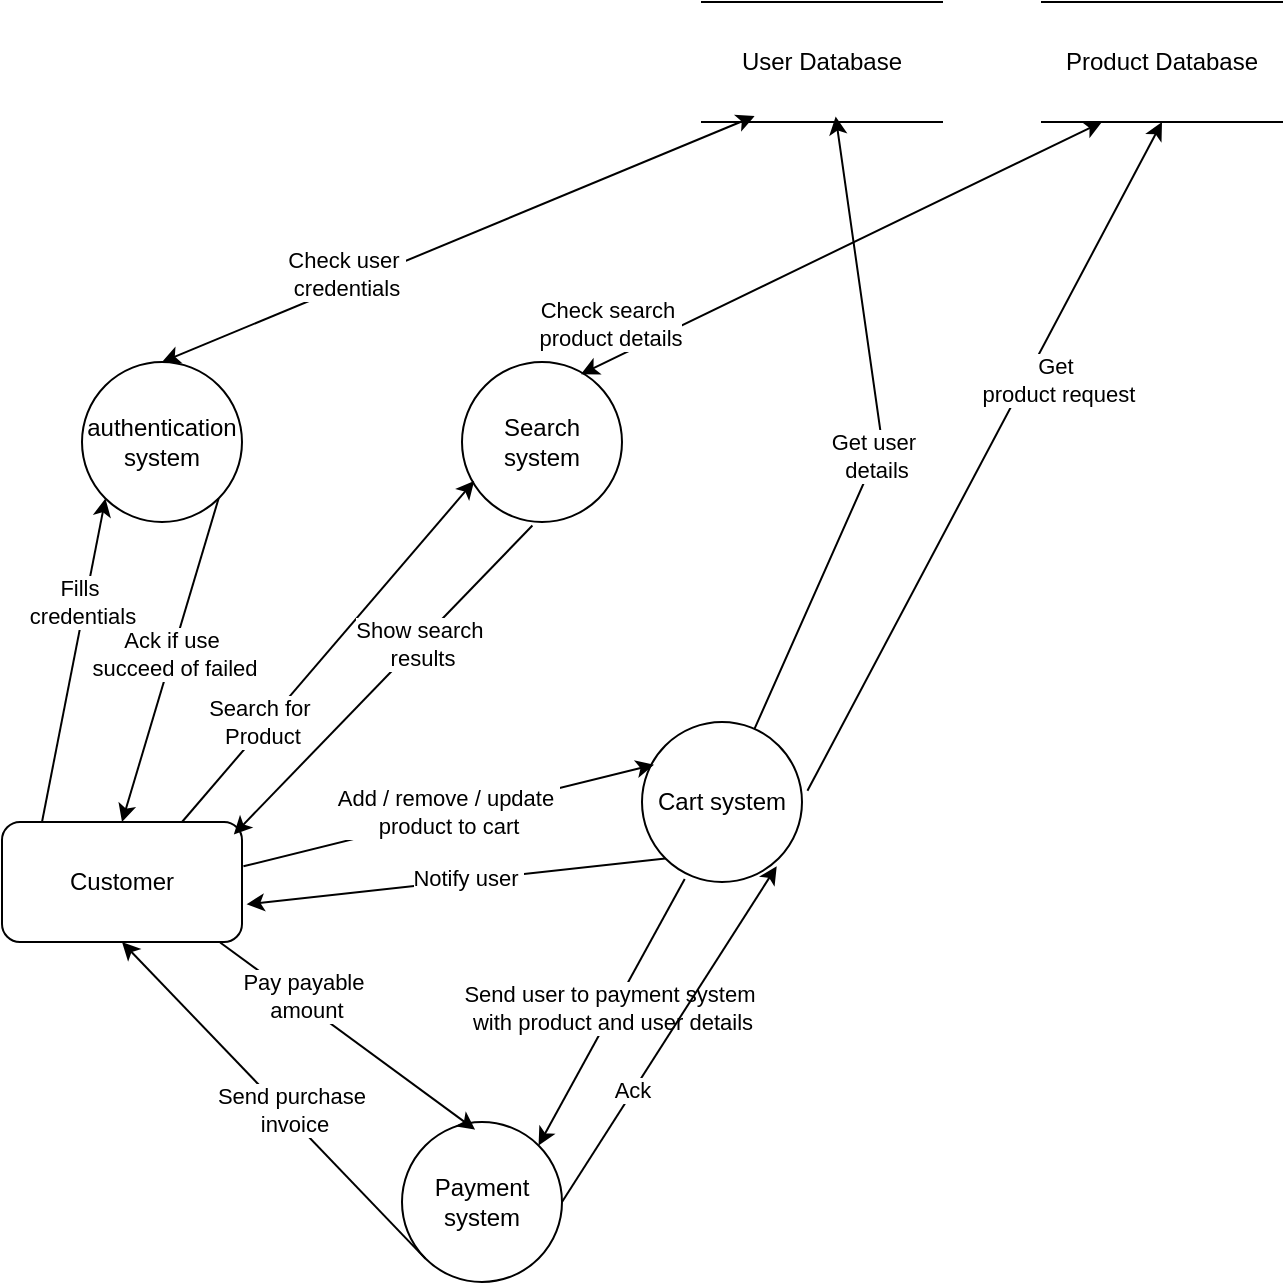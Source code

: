 <mxfile version="24.7.15">
  <diagram name="Page-1" id="ASrIeg8LC_anMJ18d5me">
    <mxGraphModel dx="1496" dy="589" grid="1" gridSize="10" guides="1" tooltips="1" connect="1" arrows="1" fold="1" page="1" pageScale="1" pageWidth="850" pageHeight="1100" math="0" shadow="0">
      <root>
        <mxCell id="0" />
        <mxCell id="1" parent="0" />
        <mxCell id="VV9Wg5G-LnrfG6iu8E-k-1" value="Customer" style="rounded=1;whiteSpace=wrap;html=1;" vertex="1" parent="1">
          <mxGeometry x="30" y="420" width="120" height="60" as="geometry" />
        </mxCell>
        <mxCell id="VV9Wg5G-LnrfG6iu8E-k-2" value="Search system" style="ellipse;whiteSpace=wrap;html=1;aspect=fixed;" vertex="1" parent="1">
          <mxGeometry x="260" y="190" width="80" height="80" as="geometry" />
        </mxCell>
        <mxCell id="VV9Wg5G-LnrfG6iu8E-k-3" value="Cart system" style="ellipse;whiteSpace=wrap;html=1;aspect=fixed;" vertex="1" parent="1">
          <mxGeometry x="350" y="370" width="80" height="80" as="geometry" />
        </mxCell>
        <mxCell id="VV9Wg5G-LnrfG6iu8E-k-4" value="Payment system" style="ellipse;whiteSpace=wrap;html=1;aspect=fixed;" vertex="1" parent="1">
          <mxGeometry x="230" y="570" width="80" height="80" as="geometry" />
        </mxCell>
        <mxCell id="VV9Wg5G-LnrfG6iu8E-k-5" value="authentication system" style="ellipse;whiteSpace=wrap;html=1;aspect=fixed;" vertex="1" parent="1">
          <mxGeometry x="70" y="190" width="80" height="80" as="geometry" />
        </mxCell>
        <mxCell id="VV9Wg5G-LnrfG6iu8E-k-6" value="User Database" style="shape=partialRectangle;whiteSpace=wrap;html=1;left=0;right=0;fillColor=none;" vertex="1" parent="1">
          <mxGeometry x="380" y="10" width="120" height="60" as="geometry" />
        </mxCell>
        <mxCell id="VV9Wg5G-LnrfG6iu8E-k-7" value="Product Database" style="shape=partialRectangle;whiteSpace=wrap;html=1;left=0;right=0;fillColor=none;" vertex="1" parent="1">
          <mxGeometry x="550" y="10" width="120" height="60" as="geometry" />
        </mxCell>
        <mxCell id="VV9Wg5G-LnrfG6iu8E-k-8" value="" style="endArrow=classic;html=1;rounded=0;entryX=0;entryY=1;entryDx=0;entryDy=0;" edge="1" parent="1" target="VV9Wg5G-LnrfG6iu8E-k-5">
          <mxGeometry width="50" height="50" relative="1" as="geometry">
            <mxPoint x="50" y="420" as="sourcePoint" />
            <mxPoint x="100" y="370" as="targetPoint" />
          </mxGeometry>
        </mxCell>
        <mxCell id="VV9Wg5G-LnrfG6iu8E-k-9" value="Fills&amp;nbsp;&lt;div&gt;credentials&lt;/div&gt;" style="edgeLabel;html=1;align=center;verticalAlign=middle;resizable=0;points=[];" vertex="1" connectable="0" parent="VV9Wg5G-LnrfG6iu8E-k-8">
          <mxGeometry x="0.082" y="-2" relative="1" as="geometry">
            <mxPoint x="1" y="-23" as="offset" />
          </mxGeometry>
        </mxCell>
        <mxCell id="VV9Wg5G-LnrfG6iu8E-k-10" value="" style="endArrow=classic;html=1;rounded=0;exitX=1;exitY=1;exitDx=0;exitDy=0;entryX=0.5;entryY=0;entryDx=0;entryDy=0;" edge="1" parent="1" source="VV9Wg5G-LnrfG6iu8E-k-5" target="VV9Wg5G-LnrfG6iu8E-k-1">
          <mxGeometry width="50" height="50" relative="1" as="geometry">
            <mxPoint x="130" y="370" as="sourcePoint" />
            <mxPoint x="180" y="320" as="targetPoint" />
          </mxGeometry>
        </mxCell>
        <mxCell id="VV9Wg5G-LnrfG6iu8E-k-11" value="Ack if use&amp;nbsp;&lt;div&gt;succeed of failed&lt;/div&gt;" style="edgeLabel;html=1;align=center;verticalAlign=middle;resizable=0;points=[];" vertex="1" connectable="0" parent="VV9Wg5G-LnrfG6iu8E-k-10">
          <mxGeometry x="-0.047" relative="1" as="geometry">
            <mxPoint as="offset" />
          </mxGeometry>
        </mxCell>
        <mxCell id="VV9Wg5G-LnrfG6iu8E-k-12" value="" style="endArrow=classic;startArrow=classic;html=1;rounded=0;exitX=0.5;exitY=0;exitDx=0;exitDy=0;entryX=0.219;entryY=0.951;entryDx=0;entryDy=0;entryPerimeter=0;" edge="1" parent="1" source="VV9Wg5G-LnrfG6iu8E-k-5" target="VV9Wg5G-LnrfG6iu8E-k-6">
          <mxGeometry width="50" height="50" relative="1" as="geometry">
            <mxPoint x="80" y="170" as="sourcePoint" />
            <mxPoint x="130" y="120" as="targetPoint" />
          </mxGeometry>
        </mxCell>
        <mxCell id="VV9Wg5G-LnrfG6iu8E-k-13" value="Check user&amp;nbsp;&lt;div&gt;credentials&lt;/div&gt;" style="edgeLabel;html=1;align=center;verticalAlign=middle;resizable=0;points=[];" vertex="1" connectable="0" parent="VV9Wg5G-LnrfG6iu8E-k-12">
          <mxGeometry x="0.235" relative="1" as="geometry">
            <mxPoint x="-91" y="32" as="offset" />
          </mxGeometry>
        </mxCell>
        <mxCell id="VV9Wg5G-LnrfG6iu8E-k-14" value="" style="endArrow=classic;html=1;rounded=0;entryX=0.076;entryY=0.744;entryDx=0;entryDy=0;entryPerimeter=0;" edge="1" parent="1" target="VV9Wg5G-LnrfG6iu8E-k-2">
          <mxGeometry width="50" height="50" relative="1" as="geometry">
            <mxPoint x="120" y="420" as="sourcePoint" />
            <mxPoint x="170" y="370" as="targetPoint" />
          </mxGeometry>
        </mxCell>
        <mxCell id="VV9Wg5G-LnrfG6iu8E-k-15" value="Search for&amp;nbsp;&lt;div&gt;Product&lt;/div&gt;" style="edgeLabel;html=1;align=center;verticalAlign=middle;resizable=0;points=[];" vertex="1" connectable="0" parent="VV9Wg5G-LnrfG6iu8E-k-14">
          <mxGeometry x="-0.017" y="3" relative="1" as="geometry">
            <mxPoint x="-30" y="36" as="offset" />
          </mxGeometry>
        </mxCell>
        <mxCell id="VV9Wg5G-LnrfG6iu8E-k-16" value="" style="endArrow=classic;html=1;rounded=0;exitX=0.44;exitY=1.022;exitDx=0;exitDy=0;exitPerimeter=0;entryX=0.966;entryY=0.104;entryDx=0;entryDy=0;entryPerimeter=0;" edge="1" parent="1" source="VV9Wg5G-LnrfG6iu8E-k-2" target="VV9Wg5G-LnrfG6iu8E-k-1">
          <mxGeometry width="50" height="50" relative="1" as="geometry">
            <mxPoint x="220" y="380" as="sourcePoint" />
            <mxPoint x="270" y="330" as="targetPoint" />
          </mxGeometry>
        </mxCell>
        <mxCell id="VV9Wg5G-LnrfG6iu8E-k-17" value="Show search&amp;nbsp;&lt;div&gt;results&lt;/div&gt;" style="edgeLabel;html=1;align=center;verticalAlign=middle;resizable=0;points=[];" vertex="1" connectable="0" parent="VV9Wg5G-LnrfG6iu8E-k-16">
          <mxGeometry x="-0.251" y="1" relative="1" as="geometry">
            <mxPoint as="offset" />
          </mxGeometry>
        </mxCell>
        <mxCell id="VV9Wg5G-LnrfG6iu8E-k-18" value="" style="endArrow=classic;startArrow=classic;html=1;rounded=0;exitX=0.744;exitY=0.076;exitDx=0;exitDy=0;exitPerimeter=0;entryX=0.25;entryY=1;entryDx=0;entryDy=0;" edge="1" parent="1" source="VV9Wg5G-LnrfG6iu8E-k-2" target="VV9Wg5G-LnrfG6iu8E-k-7">
          <mxGeometry width="50" height="50" relative="1" as="geometry">
            <mxPoint x="320" y="190" as="sourcePoint" />
            <mxPoint x="370" y="140" as="targetPoint" />
          </mxGeometry>
        </mxCell>
        <mxCell id="VV9Wg5G-LnrfG6iu8E-k-19" value="Check search&amp;nbsp;&lt;div&gt;product details&lt;/div&gt;" style="edgeLabel;html=1;align=center;verticalAlign=middle;resizable=0;points=[];" vertex="1" connectable="0" parent="VV9Wg5G-LnrfG6iu8E-k-18">
          <mxGeometry x="-0.055" relative="1" as="geometry">
            <mxPoint x="-109" y="34" as="offset" />
          </mxGeometry>
        </mxCell>
        <mxCell id="VV9Wg5G-LnrfG6iu8E-k-20" value="" style="endArrow=classic;html=1;rounded=0;exitX=1.006;exitY=0.369;exitDx=0;exitDy=0;exitPerimeter=0;entryX=0.075;entryY=0.267;entryDx=0;entryDy=0;entryPerimeter=0;" edge="1" parent="1" source="VV9Wg5G-LnrfG6iu8E-k-1" target="VV9Wg5G-LnrfG6iu8E-k-3">
          <mxGeometry width="50" height="50" relative="1" as="geometry">
            <mxPoint x="180" y="460" as="sourcePoint" />
            <mxPoint x="230" y="410" as="targetPoint" />
          </mxGeometry>
        </mxCell>
        <mxCell id="VV9Wg5G-LnrfG6iu8E-k-21" value="Add / remove / update&amp;nbsp;&lt;div&gt;product to cart&lt;/div&gt;" style="edgeLabel;html=1;align=center;verticalAlign=middle;resizable=0;points=[];" vertex="1" connectable="0" parent="VV9Wg5G-LnrfG6iu8E-k-20">
          <mxGeometry x="-0.004" y="2" relative="1" as="geometry">
            <mxPoint as="offset" />
          </mxGeometry>
        </mxCell>
        <mxCell id="VV9Wg5G-LnrfG6iu8E-k-22" value="" style="endArrow=classic;html=1;rounded=0;exitX=0;exitY=1;exitDx=0;exitDy=0;entryX=1.019;entryY=0.686;entryDx=0;entryDy=0;entryPerimeter=0;" edge="1" parent="1" source="VV9Wg5G-LnrfG6iu8E-k-3" target="VV9Wg5G-LnrfG6iu8E-k-1">
          <mxGeometry width="50" height="50" relative="1" as="geometry">
            <mxPoint x="240" y="520" as="sourcePoint" />
            <mxPoint x="290" y="470" as="targetPoint" />
          </mxGeometry>
        </mxCell>
        <mxCell id="VV9Wg5G-LnrfG6iu8E-k-23" value="Notify user&amp;nbsp;" style="edgeLabel;html=1;align=center;verticalAlign=middle;resizable=0;points=[];" vertex="1" connectable="0" parent="VV9Wg5G-LnrfG6iu8E-k-22">
          <mxGeometry x="-0.06" y="-1" relative="1" as="geometry">
            <mxPoint as="offset" />
          </mxGeometry>
        </mxCell>
        <mxCell id="VV9Wg5G-LnrfG6iu8E-k-24" value="" style="endArrow=classic;html=1;rounded=0;exitX=0.909;exitY=1.004;exitDx=0;exitDy=0;exitPerimeter=0;entryX=0.457;entryY=0.048;entryDx=0;entryDy=0;entryPerimeter=0;" edge="1" parent="1" source="VV9Wg5G-LnrfG6iu8E-k-1" target="VV9Wg5G-LnrfG6iu8E-k-4">
          <mxGeometry width="50" height="50" relative="1" as="geometry">
            <mxPoint x="140" y="560" as="sourcePoint" />
            <mxPoint x="190" y="510" as="targetPoint" />
          </mxGeometry>
        </mxCell>
        <mxCell id="VV9Wg5G-LnrfG6iu8E-k-25" value="Pay payable&amp;nbsp;&lt;div&gt;amount&lt;/div&gt;" style="edgeLabel;html=1;align=center;verticalAlign=middle;resizable=0;points=[];" vertex="1" connectable="0" parent="VV9Wg5G-LnrfG6iu8E-k-24">
          <mxGeometry x="-0.019" y="1" relative="1" as="geometry">
            <mxPoint x="-20" y="-19" as="offset" />
          </mxGeometry>
        </mxCell>
        <mxCell id="VV9Wg5G-LnrfG6iu8E-k-26" value="" style="endArrow=classic;html=1;rounded=0;exitX=0;exitY=1;exitDx=0;exitDy=0;entryX=0.5;entryY=1;entryDx=0;entryDy=0;" edge="1" parent="1" source="VV9Wg5G-LnrfG6iu8E-k-4" target="VV9Wg5G-LnrfG6iu8E-k-1">
          <mxGeometry width="50" height="50" relative="1" as="geometry">
            <mxPoint x="120" y="610" as="sourcePoint" />
            <mxPoint x="170" y="560" as="targetPoint" />
          </mxGeometry>
        </mxCell>
        <mxCell id="VV9Wg5G-LnrfG6iu8E-k-28" value="Send purchase&amp;nbsp;&lt;div&gt;invoice&lt;/div&gt;" style="edgeLabel;html=1;align=center;verticalAlign=middle;resizable=0;points=[];" vertex="1" connectable="0" parent="VV9Wg5G-LnrfG6iu8E-k-26">
          <mxGeometry x="0.031" y="2" relative="1" as="geometry">
            <mxPoint x="14" y="6" as="offset" />
          </mxGeometry>
        </mxCell>
        <mxCell id="VV9Wg5G-LnrfG6iu8E-k-29" value="" style="endArrow=classic;html=1;rounded=0;exitX=0.267;exitY=0.981;exitDx=0;exitDy=0;entryX=1;entryY=0;entryDx=0;entryDy=0;exitPerimeter=0;" edge="1" parent="1" source="VV9Wg5G-LnrfG6iu8E-k-3" target="VV9Wg5G-LnrfG6iu8E-k-4">
          <mxGeometry width="50" height="50" relative="1" as="geometry">
            <mxPoint x="300" y="550" as="sourcePoint" />
            <mxPoint x="350" y="500" as="targetPoint" />
          </mxGeometry>
        </mxCell>
        <mxCell id="VV9Wg5G-LnrfG6iu8E-k-30" value="Send user to payment system&amp;nbsp;&lt;div&gt;with product and user details&lt;/div&gt;" style="edgeLabel;html=1;align=center;verticalAlign=middle;resizable=0;points=[];" vertex="1" connectable="0" parent="VV9Wg5G-LnrfG6iu8E-k-29">
          <mxGeometry x="-0.027" y="-1" relative="1" as="geometry">
            <mxPoint as="offset" />
          </mxGeometry>
        </mxCell>
        <mxCell id="VV9Wg5G-LnrfG6iu8E-k-31" value="" style="endArrow=classic;html=1;rounded=0;exitX=1;exitY=0.5;exitDx=0;exitDy=0;entryX=0.842;entryY=0.901;entryDx=0;entryDy=0;entryPerimeter=0;" edge="1" parent="1" source="VV9Wg5G-LnrfG6iu8E-k-4" target="VV9Wg5G-LnrfG6iu8E-k-3">
          <mxGeometry width="50" height="50" relative="1" as="geometry">
            <mxPoint x="330" y="610" as="sourcePoint" />
            <mxPoint x="380" y="560" as="targetPoint" />
          </mxGeometry>
        </mxCell>
        <mxCell id="VV9Wg5G-LnrfG6iu8E-k-32" value="Ack" style="edgeLabel;html=1;align=center;verticalAlign=middle;resizable=0;points=[];" vertex="1" connectable="0" parent="VV9Wg5G-LnrfG6iu8E-k-31">
          <mxGeometry x="-0.337" y="1" relative="1" as="geometry">
            <mxPoint as="offset" />
          </mxGeometry>
        </mxCell>
        <mxCell id="VV9Wg5G-LnrfG6iu8E-k-33" value="" style="endArrow=classic;html=1;rounded=0;entryX=0.557;entryY=0.955;entryDx=0;entryDy=0;entryPerimeter=0;" edge="1" parent="1" source="VV9Wg5G-LnrfG6iu8E-k-3" target="VV9Wg5G-LnrfG6iu8E-k-6">
          <mxGeometry width="50" height="50" relative="1" as="geometry">
            <mxPoint x="350" y="330" as="sourcePoint" />
            <mxPoint x="410" y="230" as="targetPoint" />
            <Array as="points">
              <mxPoint x="470" y="230" />
            </Array>
          </mxGeometry>
        </mxCell>
        <mxCell id="VV9Wg5G-LnrfG6iu8E-k-36" value="Get user&amp;nbsp;&lt;div&gt;details&lt;/div&gt;" style="edgeLabel;html=1;align=center;verticalAlign=middle;resizable=0;points=[];" vertex="1" connectable="0" parent="VV9Wg5G-LnrfG6iu8E-k-33">
          <mxGeometry x="-0.073" relative="1" as="geometry">
            <mxPoint y="-1" as="offset" />
          </mxGeometry>
        </mxCell>
        <mxCell id="VV9Wg5G-LnrfG6iu8E-k-35" value="" style="endArrow=classic;html=1;rounded=0;exitX=1.034;exitY=0.43;exitDx=0;exitDy=0;exitPerimeter=0;entryX=0.5;entryY=1;entryDx=0;entryDy=0;" edge="1" parent="1" source="VV9Wg5G-LnrfG6iu8E-k-3" target="VV9Wg5G-LnrfG6iu8E-k-7">
          <mxGeometry width="50" height="50" relative="1" as="geometry">
            <mxPoint x="480" y="380" as="sourcePoint" />
            <mxPoint x="530" y="330" as="targetPoint" />
          </mxGeometry>
        </mxCell>
        <mxCell id="VV9Wg5G-LnrfG6iu8E-k-37" value="Get&amp;nbsp;&lt;div&gt;product request&lt;/div&gt;" style="edgeLabel;html=1;align=center;verticalAlign=middle;resizable=0;points=[];" vertex="1" connectable="0" parent="VV9Wg5G-LnrfG6iu8E-k-35">
          <mxGeometry x="0.048" y="-2" relative="1" as="geometry">
            <mxPoint x="30" y="-31" as="offset" />
          </mxGeometry>
        </mxCell>
      </root>
    </mxGraphModel>
  </diagram>
</mxfile>
